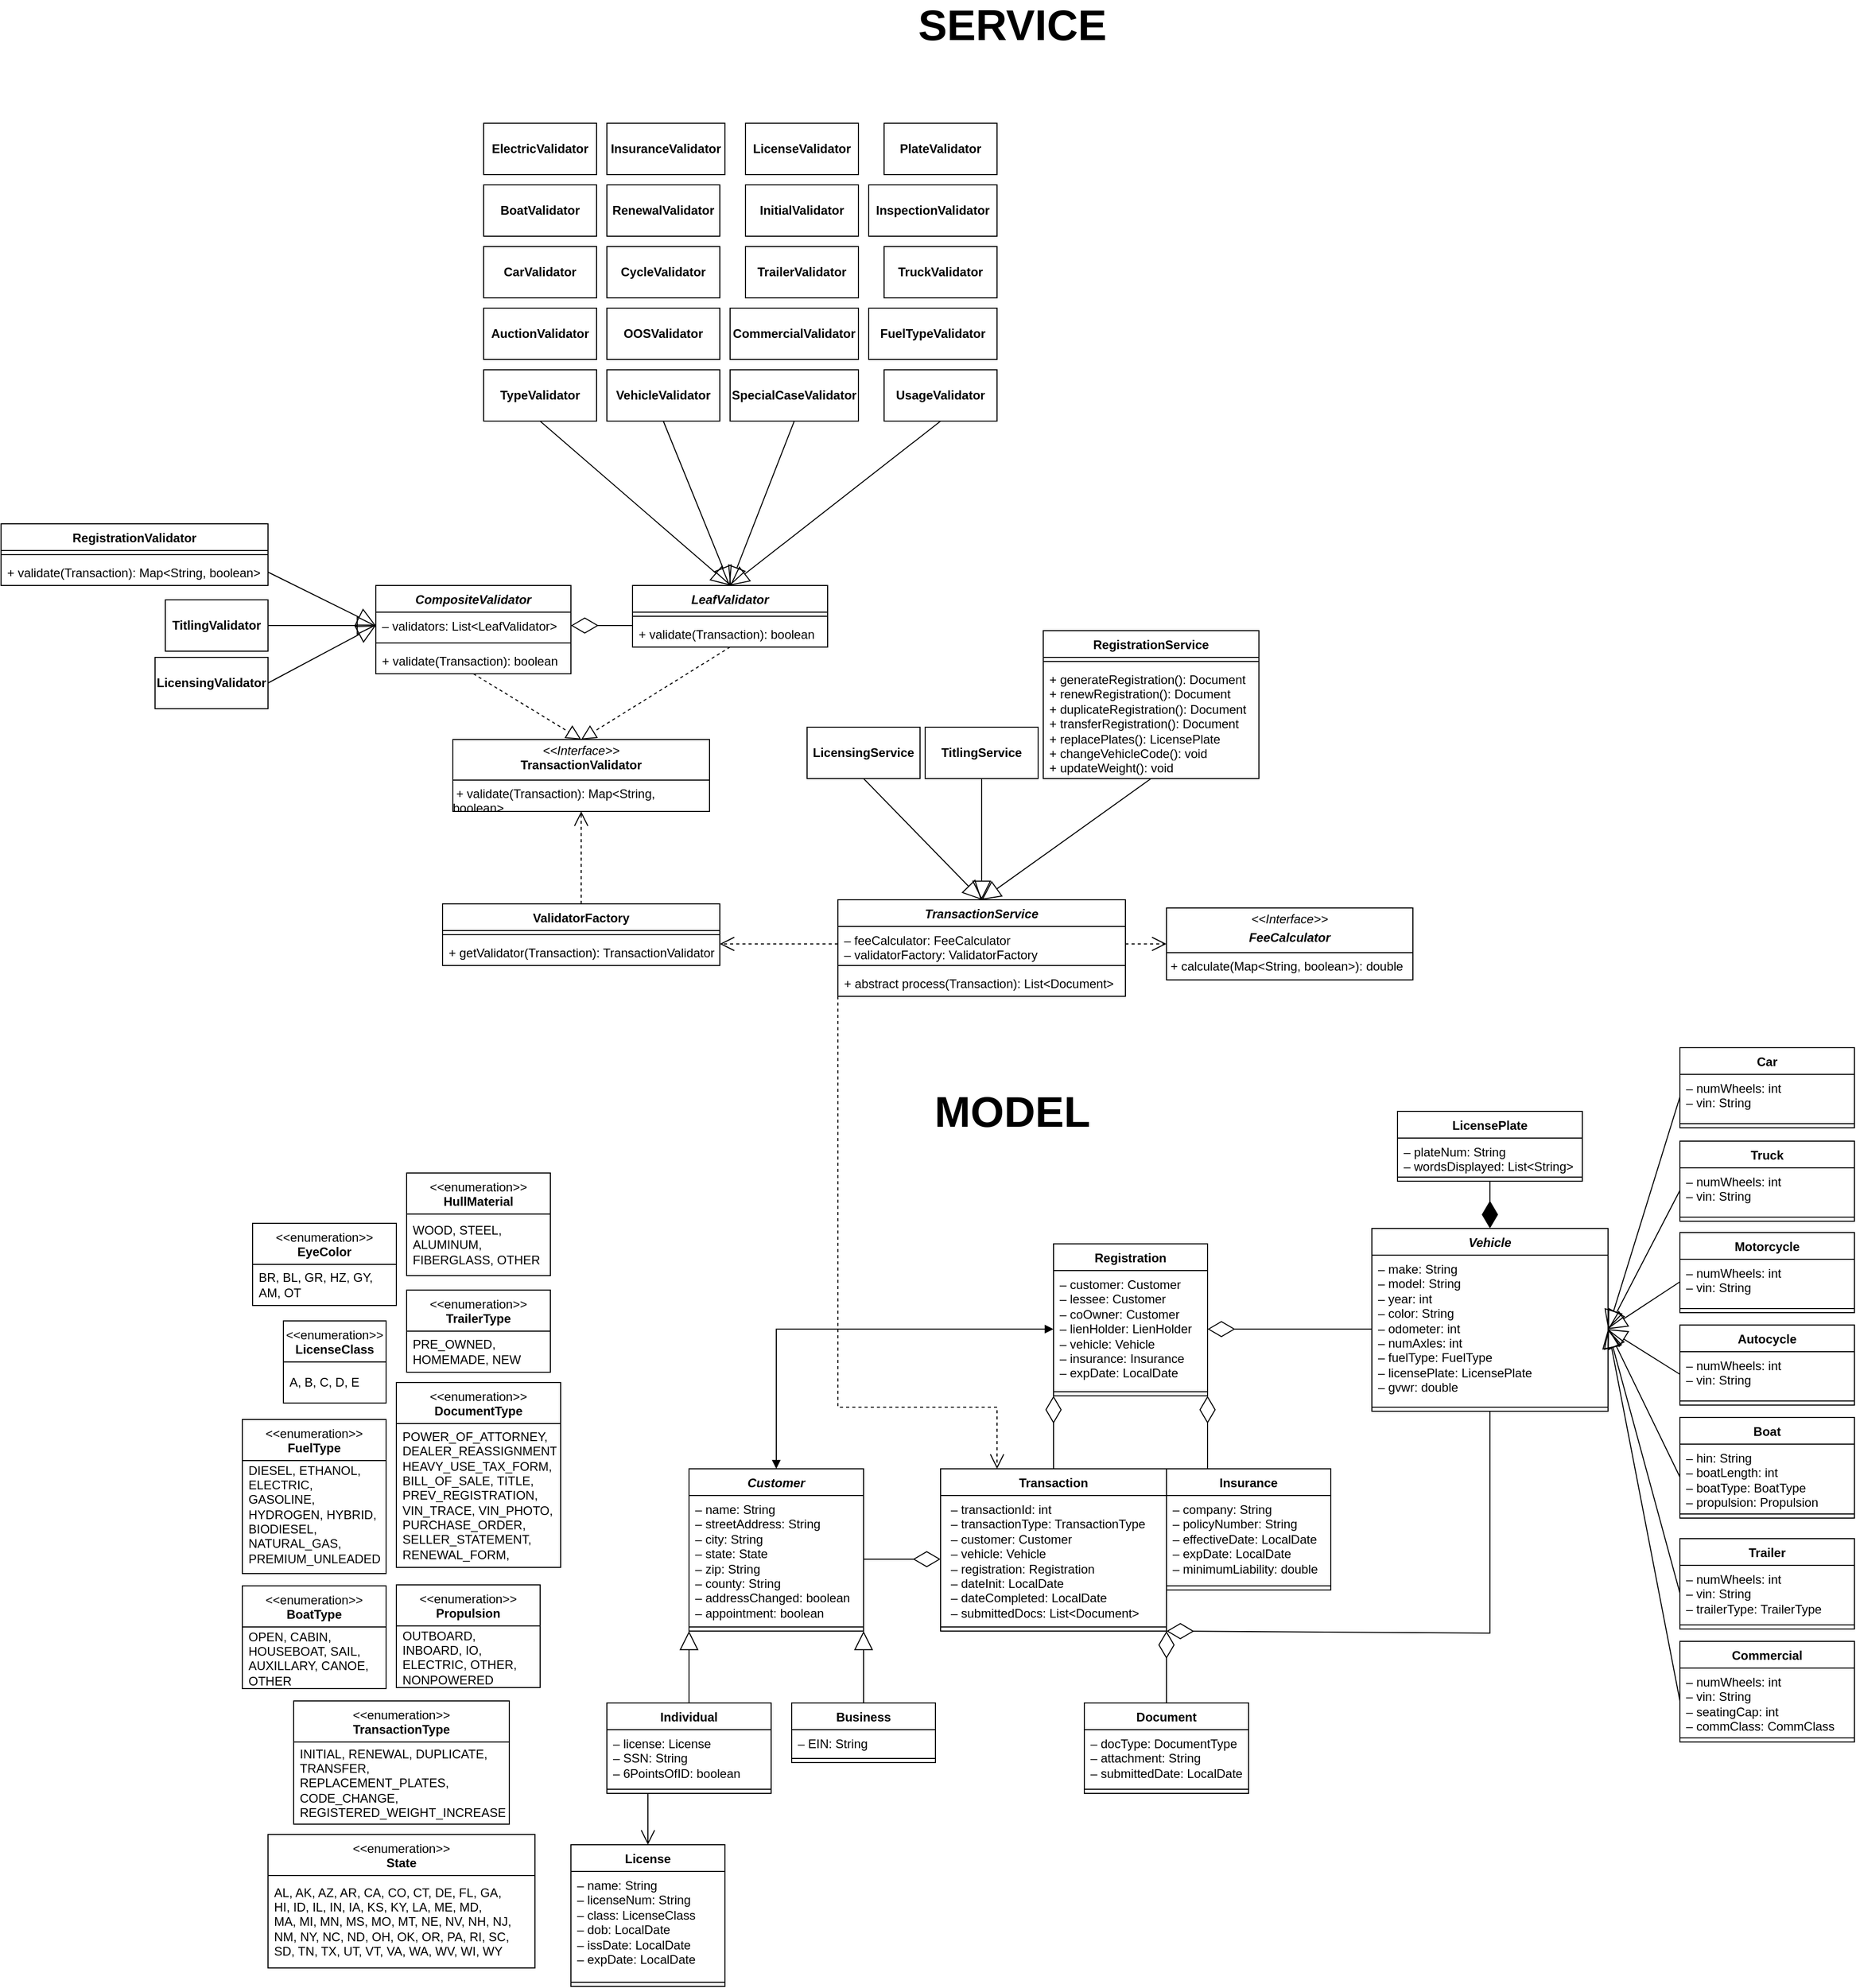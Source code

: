 <mxfile version="28.2.3">
  <diagram name="Page-1" id="v6yzGwxR0s1htIAGaz3y">
    <mxGraphModel dx="3356" dy="4256" grid="1" gridSize="10" guides="1" tooltips="1" connect="1" arrows="1" fold="1" page="1" pageScale="1" pageWidth="1100" pageHeight="1700" math="0" shadow="0">
      <root>
        <mxCell id="0" />
        <mxCell id="1" parent="0" />
        <mxCell id="4XBqGkLxN0eRAkVos1Sk-1" value="&lt;i&gt;Customer&lt;/i&gt;" style="swimlane;fontStyle=1;align=center;verticalAlign=top;childLayout=stackLayout;horizontal=1;startSize=26;horizontalStack=0;resizeParent=1;resizeParentMax=0;resizeLast=0;collapsible=1;marginBottom=0;whiteSpace=wrap;html=1;" vertex="1" parent="1">
          <mxGeometry x="175" y="410" width="170" height="158" as="geometry" />
        </mxCell>
        <mxCell id="4XBqGkLxN0eRAkVos1Sk-2" value="&lt;div&gt;– name: String&lt;/div&gt;&lt;div&gt;– streetAddress: String&lt;/div&gt;&lt;div&gt;– city: String&lt;/div&gt;&lt;div&gt;– state: State&lt;/div&gt;&lt;div&gt;– zip: String&lt;/div&gt;&lt;div&gt;– county: String&lt;/div&gt;&lt;div&gt;– addressChanged: boolean&lt;/div&gt;&lt;div&gt;– appointment: boolean&lt;/div&gt;&lt;div&gt;&lt;br&gt;&lt;/div&gt;&lt;div&gt;&lt;br&gt;&lt;/div&gt;" style="text;strokeColor=none;fillColor=none;align=left;verticalAlign=top;spacingLeft=4;spacingRight=4;overflow=hidden;rotatable=0;points=[[0,0.5],[1,0.5]];portConstraint=eastwest;whiteSpace=wrap;html=1;" vertex="1" parent="4XBqGkLxN0eRAkVos1Sk-1">
          <mxGeometry y="26" width="170" height="124" as="geometry" />
        </mxCell>
        <mxCell id="4XBqGkLxN0eRAkVos1Sk-3" value="" style="line;strokeWidth=1;fillColor=none;align=left;verticalAlign=middle;spacingTop=-1;spacingLeft=3;spacingRight=3;rotatable=0;labelPosition=right;points=[];portConstraint=eastwest;strokeColor=inherit;" vertex="1" parent="4XBqGkLxN0eRAkVos1Sk-1">
          <mxGeometry y="150" width="170" height="8" as="geometry" />
        </mxCell>
        <mxCell id="4XBqGkLxN0eRAkVos1Sk-5" value="&lt;i&gt;Vehicle&lt;/i&gt;" style="swimlane;fontStyle=1;align=center;verticalAlign=top;childLayout=stackLayout;horizontal=1;startSize=26;horizontalStack=0;resizeParent=1;resizeParentMax=0;resizeLast=0;collapsible=1;marginBottom=0;whiteSpace=wrap;html=1;" vertex="1" parent="1">
          <mxGeometry x="840" y="176" width="230" height="178" as="geometry">
            <mxRectangle x="880" y="-10" width="80" height="30" as="alternateBounds" />
          </mxGeometry>
        </mxCell>
        <mxCell id="4XBqGkLxN0eRAkVos1Sk-6" value="&lt;div&gt;– make: String&lt;/div&gt;&lt;div&gt;– model: String&lt;/div&gt;&lt;div&gt;– year: int&lt;/div&gt;&lt;div&gt;– color: String&lt;/div&gt;&lt;div&gt;– odometer: int&lt;/div&gt;&lt;div&gt;&lt;div&gt;– numAxles: int&lt;/div&gt;&lt;/div&gt;&lt;div&gt;– fuelType: FuelType&lt;/div&gt;&lt;div&gt;– licensePlate: LicensePlate&lt;/div&gt;&lt;div&gt;– gvwr: double&lt;/div&gt;" style="text;strokeColor=none;fillColor=none;align=left;verticalAlign=top;spacingLeft=4;spacingRight=4;overflow=hidden;rotatable=0;points=[[0,0.5],[1,0.5]];portConstraint=eastwest;whiteSpace=wrap;html=1;" vertex="1" parent="4XBqGkLxN0eRAkVos1Sk-5">
          <mxGeometry y="26" width="230" height="144" as="geometry" />
        </mxCell>
        <mxCell id="4XBqGkLxN0eRAkVos1Sk-7" value="" style="line;strokeWidth=1;fillColor=none;align=left;verticalAlign=middle;spacingTop=-1;spacingLeft=3;spacingRight=3;rotatable=0;labelPosition=right;points=[];portConstraint=eastwest;strokeColor=inherit;" vertex="1" parent="4XBqGkLxN0eRAkVos1Sk-5">
          <mxGeometry y="170" width="230" height="8" as="geometry" />
        </mxCell>
        <mxCell id="4XBqGkLxN0eRAkVos1Sk-9" value="Insurance" style="swimlane;fontStyle=1;align=center;verticalAlign=top;childLayout=stackLayout;horizontal=1;startSize=26;horizontalStack=0;resizeParent=1;resizeParentMax=0;resizeLast=0;collapsible=1;marginBottom=0;whiteSpace=wrap;html=1;" vertex="1" parent="1">
          <mxGeometry x="640" y="410" width="160" height="118" as="geometry" />
        </mxCell>
        <mxCell id="4XBqGkLxN0eRAkVos1Sk-10" value="&lt;div&gt;– company: String&lt;/div&gt;&lt;div&gt;– policyNumber: String&lt;/div&gt;&lt;div&gt;– effectiveDate: LocalDate&lt;/div&gt;&lt;div&gt;– expDate: LocalDate&lt;/div&gt;&lt;div&gt;– minimumLiability: double&lt;/div&gt;&lt;div&gt;&lt;br&gt;&lt;/div&gt;" style="text;strokeColor=none;fillColor=none;align=left;verticalAlign=top;spacingLeft=4;spacingRight=4;overflow=hidden;rotatable=0;points=[[0,0.5],[1,0.5]];portConstraint=eastwest;whiteSpace=wrap;html=1;" vertex="1" parent="4XBqGkLxN0eRAkVos1Sk-9">
          <mxGeometry y="26" width="160" height="84" as="geometry" />
        </mxCell>
        <mxCell id="4XBqGkLxN0eRAkVos1Sk-11" value="" style="line;strokeWidth=1;fillColor=none;align=left;verticalAlign=middle;spacingTop=-1;spacingLeft=3;spacingRight=3;rotatable=0;labelPosition=right;points=[];portConstraint=eastwest;strokeColor=inherit;" vertex="1" parent="4XBqGkLxN0eRAkVos1Sk-9">
          <mxGeometry y="110" width="160" height="8" as="geometry" />
        </mxCell>
        <mxCell id="4XBqGkLxN0eRAkVos1Sk-13" value="Registration" style="swimlane;fontStyle=1;align=center;verticalAlign=top;childLayout=stackLayout;horizontal=1;startSize=26;horizontalStack=0;resizeParent=1;resizeParentMax=0;resizeLast=0;collapsible=1;marginBottom=0;whiteSpace=wrap;html=1;points=[[0,0,0,0,0],[0,0.25,0,0,0],[0,0.5,0,0,0],[0,0.75,0,0,0],[0,1,0,0,0],[0.25,0,0,0,0],[0.25,1,0,0,0],[0.5,0,0,0,0],[0.5,1,0,0,0],[0.75,0,0,0,0],[0.75,1,0,0,0],[1,0,0,0,0],[1,0.25,0,0,0],[1,0.5,0,0,0],[1,0.75,0,0,0],[1,1,0,0,0]];" vertex="1" parent="1">
          <mxGeometry x="530" y="191" width="150" height="148" as="geometry" />
        </mxCell>
        <mxCell id="4XBqGkLxN0eRAkVos1Sk-14" value="&lt;div&gt;– customer: Customer&lt;/div&gt;&lt;div&gt;– lessee: Customer&lt;/div&gt;&lt;div&gt;– coOwner: Customer&lt;/div&gt;&lt;div&gt;– lienHolder: LienHolder&lt;/div&gt;&lt;div&gt;– vehicle: Vehicle&lt;/div&gt;&lt;div&gt;– insurance: Insurance&lt;/div&gt;&lt;div&gt;– expDate: LocalDate&lt;/div&gt;" style="text;strokeColor=none;fillColor=none;align=left;verticalAlign=top;spacingLeft=4;spacingRight=4;overflow=hidden;rotatable=0;points=[[0,0.5],[1,0.5]];portConstraint=eastwest;whiteSpace=wrap;html=1;" vertex="1" parent="4XBqGkLxN0eRAkVos1Sk-13">
          <mxGeometry y="26" width="150" height="114" as="geometry" />
        </mxCell>
        <mxCell id="4XBqGkLxN0eRAkVos1Sk-15" value="" style="line;strokeWidth=1;fillColor=none;align=left;verticalAlign=middle;spacingTop=-1;spacingLeft=3;spacingRight=3;rotatable=0;labelPosition=right;points=[];portConstraint=eastwest;strokeColor=inherit;" vertex="1" parent="4XBqGkLxN0eRAkVos1Sk-13">
          <mxGeometry y="140" width="150" height="8" as="geometry" />
        </mxCell>
        <mxCell id="4XBqGkLxN0eRAkVos1Sk-17" value="Individual" style="swimlane;fontStyle=1;align=center;verticalAlign=top;childLayout=stackLayout;horizontal=1;startSize=26;horizontalStack=0;resizeParent=1;resizeParentMax=0;resizeLast=0;collapsible=1;marginBottom=0;whiteSpace=wrap;html=1;" vertex="1" parent="1">
          <mxGeometry x="95" y="638" width="160" height="88" as="geometry" />
        </mxCell>
        <mxCell id="4XBqGkLxN0eRAkVos1Sk-18" value="&lt;div&gt;– license: License&lt;/div&gt;&lt;div&gt;&lt;div&gt;– SSN: String&lt;/div&gt;&lt;div&gt;– 6PointsOfID: boolean&lt;/div&gt;&lt;br&gt;&lt;/div&gt;" style="text;strokeColor=none;fillColor=none;align=left;verticalAlign=top;spacingLeft=4;spacingRight=4;overflow=hidden;rotatable=0;points=[[0,0.5],[1,0.5]];portConstraint=eastwest;whiteSpace=wrap;html=1;" vertex="1" parent="4XBqGkLxN0eRAkVos1Sk-17">
          <mxGeometry y="26" width="160" height="54" as="geometry" />
        </mxCell>
        <mxCell id="4XBqGkLxN0eRAkVos1Sk-19" value="" style="line;strokeWidth=1;fillColor=none;align=left;verticalAlign=middle;spacingTop=-1;spacingLeft=3;spacingRight=3;rotatable=0;labelPosition=right;points=[];portConstraint=eastwest;strokeColor=inherit;" vertex="1" parent="4XBqGkLxN0eRAkVos1Sk-17">
          <mxGeometry y="80" width="160" height="8" as="geometry" />
        </mxCell>
        <mxCell id="4XBqGkLxN0eRAkVos1Sk-22" value="Business" style="swimlane;fontStyle=1;align=center;verticalAlign=top;childLayout=stackLayout;horizontal=1;startSize=26;horizontalStack=0;resizeParent=1;resizeParentMax=0;resizeLast=0;collapsible=1;marginBottom=0;whiteSpace=wrap;html=1;" vertex="1" parent="1">
          <mxGeometry x="275" y="638" width="140" height="58" as="geometry" />
        </mxCell>
        <mxCell id="4XBqGkLxN0eRAkVos1Sk-23" value="– EIN: String" style="text;strokeColor=none;fillColor=none;align=left;verticalAlign=top;spacingLeft=4;spacingRight=4;overflow=hidden;rotatable=0;points=[[0,0.5],[1,0.5]];portConstraint=eastwest;whiteSpace=wrap;html=1;" vertex="1" parent="4XBqGkLxN0eRAkVos1Sk-22">
          <mxGeometry y="26" width="140" height="24" as="geometry" />
        </mxCell>
        <mxCell id="4XBqGkLxN0eRAkVos1Sk-24" value="" style="line;strokeWidth=1;fillColor=none;align=left;verticalAlign=middle;spacingTop=-1;spacingLeft=3;spacingRight=3;rotatable=0;labelPosition=right;points=[];portConstraint=eastwest;strokeColor=inherit;" vertex="1" parent="4XBqGkLxN0eRAkVos1Sk-22">
          <mxGeometry y="50" width="140" height="8" as="geometry" />
        </mxCell>
        <mxCell id="4XBqGkLxN0eRAkVos1Sk-38" value="" style="endArrow=block;endSize=16;endFill=0;html=1;rounded=0;exitX=0.5;exitY=0;exitDx=0;exitDy=0;entryX=0;entryY=1;entryDx=0;entryDy=0;" edge="1" parent="1" source="4XBqGkLxN0eRAkVos1Sk-17" target="4XBqGkLxN0eRAkVos1Sk-1">
          <mxGeometry width="160" relative="1" as="geometry">
            <mxPoint x="295" y="998" as="sourcePoint" />
            <mxPoint x="455" y="998" as="targetPoint" />
          </mxGeometry>
        </mxCell>
        <mxCell id="4XBqGkLxN0eRAkVos1Sk-39" value="" style="endArrow=block;endSize=16;endFill=0;html=1;rounded=0;entryX=1;entryY=1;entryDx=0;entryDy=0;exitX=0.5;exitY=0;exitDx=0;exitDy=0;" edge="1" parent="1" source="4XBqGkLxN0eRAkVos1Sk-22" target="4XBqGkLxN0eRAkVos1Sk-1">
          <mxGeometry width="160" relative="1" as="geometry">
            <mxPoint x="295" y="998" as="sourcePoint" />
            <mxPoint x="455" y="998" as="targetPoint" />
            <mxPoint as="offset" />
          </mxGeometry>
        </mxCell>
        <mxCell id="4XBqGkLxN0eRAkVos1Sk-41" value="" style="endArrow=diamondThin;endFill=0;endSize=24;html=1;rounded=0;exitX=0.25;exitY=0;exitDx=0;exitDy=0;entryX=1;entryY=1;entryDx=0;entryDy=0;entryPerimeter=0;" edge="1" parent="1" source="4XBqGkLxN0eRAkVos1Sk-9" target="4XBqGkLxN0eRAkVos1Sk-13">
          <mxGeometry width="160" relative="1" as="geometry">
            <mxPoint x="320" y="582.5" as="sourcePoint" />
            <mxPoint x="820" y="190" as="targetPoint" />
          </mxGeometry>
        </mxCell>
        <mxCell id="4XBqGkLxN0eRAkVos1Sk-43" value="" style="endArrow=diamondThin;endFill=0;endSize=24;html=1;rounded=0;entryX=1;entryY=0.5;entryDx=0;entryDy=0;exitX=0;exitY=0.5;exitDx=0;exitDy=0;" edge="1" parent="1" source="4XBqGkLxN0eRAkVos1Sk-6" target="4XBqGkLxN0eRAkVos1Sk-14">
          <mxGeometry width="160" relative="1" as="geometry">
            <mxPoint x="630" y="290" as="sourcePoint" />
            <mxPoint x="630" y="410" as="targetPoint" />
            <Array as="points" />
          </mxGeometry>
        </mxCell>
        <mxCell id="4XBqGkLxN0eRAkVos1Sk-57" value="" style="endArrow=diamondThin;endFill=0;endSize=24;html=1;rounded=0;exitX=0.5;exitY=0;exitDx=0;exitDy=0;entryX=0;entryY=1;entryDx=0;entryDy=0;entryPerimeter=0;" edge="1" parent="1" source="4XBqGkLxN0eRAkVos1Sk-262" target="4XBqGkLxN0eRAkVos1Sk-13">
          <mxGeometry width="160" relative="1" as="geometry">
            <mxPoint x="530" y="452" as="sourcePoint" />
            <mxPoint x="531" y="360" as="targetPoint" />
          </mxGeometry>
        </mxCell>
        <mxCell id="4XBqGkLxN0eRAkVos1Sk-77" value="&amp;lt;&amp;lt;enumeration&amp;gt;&amp;gt;&lt;br&gt;&lt;b&gt;State&lt;/b&gt;" style="swimlane;fontStyle=0;align=center;verticalAlign=top;childLayout=stackLayout;horizontal=1;startSize=40;horizontalStack=0;resizeParent=1;resizeParentMax=0;resizeLast=0;collapsible=0;marginBottom=0;html=1;whiteSpace=wrap;" vertex="1" parent="1">
          <mxGeometry x="-235" y="766" width="260" height="130" as="geometry" />
        </mxCell>
        <mxCell id="4XBqGkLxN0eRAkVos1Sk-78" value="AL, AK, AZ, AR, CA, CO, CT, DE, FL, GA,&lt;br&gt;HI, ID, IL, IN, IA, KS, KY, LA, ME, MD,&lt;br&gt;MA, MI, MN, MS, MO, MT, NE, NV, NH, NJ,&lt;br&gt;NM, NY, NC, ND, OH, OK, OR, PA, RI, SC,&lt;br&gt;SD, TN, TX, UT, VT, VA, WA, WV, WI, WY" style="text;html=1;strokeColor=none;fillColor=none;align=left;verticalAlign=middle;spacingLeft=4;spacingRight=4;overflow=hidden;rotatable=0;points=[[0,0.5],[1,0.5]];portConstraint=eastwest;whiteSpace=wrap;" vertex="1" parent="4XBqGkLxN0eRAkVos1Sk-77">
          <mxGeometry y="40" width="260" height="90" as="geometry" />
        </mxCell>
        <mxCell id="4XBqGkLxN0eRAkVos1Sk-79" value="&amp;lt;&amp;lt;enumeration&amp;gt;&amp;gt;&lt;br&gt;&lt;b&gt;DocumentType&lt;/b&gt;" style="swimlane;fontStyle=0;align=center;verticalAlign=top;childLayout=stackLayout;horizontal=1;startSize=40;horizontalStack=0;resizeParent=1;resizeParentMax=0;resizeLast=0;collapsible=0;marginBottom=0;html=1;whiteSpace=wrap;" vertex="1" parent="1">
          <mxGeometry x="-110" y="326" width="160" height="180" as="geometry" />
        </mxCell>
        <mxCell id="4XBqGkLxN0eRAkVos1Sk-80" value="&lt;div&gt;POWER_OF_ATTORNEY, DEALER_REASSIGNMENT, HEAVY_USE_TAX_FORM,&lt;/div&gt;&lt;div&gt;BILL_OF_SALE, TITLE, PREV_REGISTRATION, VIN_TRACE, VIN_PHOTO, PURCHASE_ORDER, SELLER_STATEMENT, RENEWAL_FORM,&amp;nbsp;&amp;nbsp;&lt;/div&gt;" style="text;html=1;strokeColor=none;fillColor=none;align=left;verticalAlign=middle;spacingLeft=4;spacingRight=4;overflow=hidden;rotatable=0;points=[[0,0.5],[1,0.5]];portConstraint=eastwest;whiteSpace=wrap;" vertex="1" parent="4XBqGkLxN0eRAkVos1Sk-79">
          <mxGeometry y="40" width="160" height="140" as="geometry" />
        </mxCell>
        <mxCell id="4XBqGkLxN0eRAkVos1Sk-83" value="Car" style="swimlane;fontStyle=1;align=center;verticalAlign=top;childLayout=stackLayout;horizontal=1;startSize=26;horizontalStack=0;resizeParent=1;resizeParentMax=0;resizeLast=0;collapsible=1;marginBottom=0;whiteSpace=wrap;html=1;" vertex="1" parent="1">
          <mxGeometry x="1140" width="170" height="78" as="geometry" />
        </mxCell>
        <mxCell id="4XBqGkLxN0eRAkVos1Sk-84" value="&lt;div&gt;– numWheels: int&lt;/div&gt;– vin: String" style="text;strokeColor=none;fillColor=none;align=left;verticalAlign=top;spacingLeft=4;spacingRight=4;overflow=hidden;rotatable=0;points=[[0,0.5],[1,0.5]];portConstraint=eastwest;whiteSpace=wrap;html=1;" vertex="1" parent="4XBqGkLxN0eRAkVos1Sk-83">
          <mxGeometry y="26" width="170" height="44" as="geometry" />
        </mxCell>
        <mxCell id="4XBqGkLxN0eRAkVos1Sk-85" value="" style="line;strokeWidth=1;fillColor=none;align=left;verticalAlign=middle;spacingTop=-1;spacingLeft=3;spacingRight=3;rotatable=0;labelPosition=right;points=[];portConstraint=eastwest;strokeColor=inherit;" vertex="1" parent="4XBqGkLxN0eRAkVos1Sk-83">
          <mxGeometry y="70" width="170" height="8" as="geometry" />
        </mxCell>
        <mxCell id="4XBqGkLxN0eRAkVos1Sk-86" value="Truck" style="swimlane;fontStyle=1;align=center;verticalAlign=top;childLayout=stackLayout;horizontal=1;startSize=26;horizontalStack=0;resizeParent=1;resizeParentMax=0;resizeLast=0;collapsible=1;marginBottom=0;whiteSpace=wrap;html=1;" vertex="1" parent="1">
          <mxGeometry x="1140" y="91" width="170" height="78" as="geometry" />
        </mxCell>
        <mxCell id="4XBqGkLxN0eRAkVos1Sk-87" value="&lt;div&gt;– numWheels: int&lt;/div&gt;– vin: String" style="text;strokeColor=none;fillColor=none;align=left;verticalAlign=top;spacingLeft=4;spacingRight=4;overflow=hidden;rotatable=0;points=[[0,0.5],[1,0.5]];portConstraint=eastwest;whiteSpace=wrap;html=1;" vertex="1" parent="4XBqGkLxN0eRAkVos1Sk-86">
          <mxGeometry y="26" width="170" height="44" as="geometry" />
        </mxCell>
        <mxCell id="4XBqGkLxN0eRAkVos1Sk-88" value="" style="line;strokeWidth=1;fillColor=none;align=left;verticalAlign=middle;spacingTop=-1;spacingLeft=3;spacingRight=3;rotatable=0;labelPosition=right;points=[];portConstraint=eastwest;strokeColor=inherit;" vertex="1" parent="4XBqGkLxN0eRAkVos1Sk-86">
          <mxGeometry y="70" width="170" height="8" as="geometry" />
        </mxCell>
        <mxCell id="4XBqGkLxN0eRAkVos1Sk-89" value="Motorcycle" style="swimlane;fontStyle=1;align=center;verticalAlign=top;childLayout=stackLayout;horizontal=1;startSize=26;horizontalStack=0;resizeParent=1;resizeParentMax=0;resizeLast=0;collapsible=1;marginBottom=0;whiteSpace=wrap;html=1;" vertex="1" parent="1">
          <mxGeometry x="1140" y="180" width="170" height="78" as="geometry" />
        </mxCell>
        <mxCell id="4XBqGkLxN0eRAkVos1Sk-90" value="&lt;div&gt;– numWheels: int&lt;/div&gt;– vin: String" style="text;strokeColor=none;fillColor=none;align=left;verticalAlign=top;spacingLeft=4;spacingRight=4;overflow=hidden;rotatable=0;points=[[0,0.5],[1,0.5]];portConstraint=eastwest;whiteSpace=wrap;html=1;" vertex="1" parent="4XBqGkLxN0eRAkVos1Sk-89">
          <mxGeometry y="26" width="170" height="44" as="geometry" />
        </mxCell>
        <mxCell id="4XBqGkLxN0eRAkVos1Sk-91" value="" style="line;strokeWidth=1;fillColor=none;align=left;verticalAlign=middle;spacingTop=-1;spacingLeft=3;spacingRight=3;rotatable=0;labelPosition=right;points=[];portConstraint=eastwest;strokeColor=inherit;" vertex="1" parent="4XBqGkLxN0eRAkVos1Sk-89">
          <mxGeometry y="70" width="170" height="8" as="geometry" />
        </mxCell>
        <mxCell id="4XBqGkLxN0eRAkVos1Sk-94" value="Autocycle" style="swimlane;fontStyle=1;align=center;verticalAlign=top;childLayout=stackLayout;horizontal=1;startSize=26;horizontalStack=0;resizeParent=1;resizeParentMax=0;resizeLast=0;collapsible=1;marginBottom=0;whiteSpace=wrap;html=1;" vertex="1" parent="1">
          <mxGeometry x="1140" y="270" width="170" height="78" as="geometry" />
        </mxCell>
        <mxCell id="4XBqGkLxN0eRAkVos1Sk-95" value="&lt;div&gt;– numWheels: int&lt;/div&gt;– vin: String" style="text;strokeColor=none;fillColor=none;align=left;verticalAlign=top;spacingLeft=4;spacingRight=4;overflow=hidden;rotatable=0;points=[[0,0.5],[1,0.5]];portConstraint=eastwest;whiteSpace=wrap;html=1;" vertex="1" parent="4XBqGkLxN0eRAkVos1Sk-94">
          <mxGeometry y="26" width="170" height="44" as="geometry" />
        </mxCell>
        <mxCell id="4XBqGkLxN0eRAkVos1Sk-96" value="" style="line;strokeWidth=1;fillColor=none;align=left;verticalAlign=middle;spacingTop=-1;spacingLeft=3;spacingRight=3;rotatable=0;labelPosition=right;points=[];portConstraint=eastwest;strokeColor=inherit;" vertex="1" parent="4XBqGkLxN0eRAkVos1Sk-94">
          <mxGeometry y="70" width="170" height="8" as="geometry" />
        </mxCell>
        <mxCell id="4XBqGkLxN0eRAkVos1Sk-98" value="License" style="swimlane;fontStyle=1;align=center;verticalAlign=top;childLayout=stackLayout;horizontal=1;startSize=26;horizontalStack=0;resizeParent=1;resizeParentMax=0;resizeLast=0;collapsible=1;marginBottom=0;whiteSpace=wrap;html=1;" vertex="1" parent="1">
          <mxGeometry x="60" y="776" width="150" height="138" as="geometry" />
        </mxCell>
        <mxCell id="4XBqGkLxN0eRAkVos1Sk-99" value="&lt;div&gt;– name: String&lt;/div&gt;&lt;div&gt;– licenseNum: String&lt;/div&gt;&lt;div&gt;– class: LicenseClass&lt;/div&gt;&lt;div&gt;– dob: LocalDate&lt;/div&gt;&lt;div&gt;– issDate: LocalDate&lt;/div&gt;&lt;div&gt;– expDate: LocalDate&lt;/div&gt;" style="text;strokeColor=none;fillColor=none;align=left;verticalAlign=top;spacingLeft=4;spacingRight=4;overflow=hidden;rotatable=0;points=[[0,0.5],[1,0.5]];portConstraint=eastwest;whiteSpace=wrap;html=1;" vertex="1" parent="4XBqGkLxN0eRAkVos1Sk-98">
          <mxGeometry y="26" width="150" height="104" as="geometry" />
        </mxCell>
        <mxCell id="4XBqGkLxN0eRAkVos1Sk-100" value="" style="line;strokeWidth=1;fillColor=none;align=left;verticalAlign=middle;spacingTop=-1;spacingLeft=3;spacingRight=3;rotatable=0;labelPosition=right;points=[];portConstraint=eastwest;strokeColor=inherit;" vertex="1" parent="4XBqGkLxN0eRAkVos1Sk-98">
          <mxGeometry y="130" width="150" height="8" as="geometry" />
        </mxCell>
        <mxCell id="4XBqGkLxN0eRAkVos1Sk-101" value="Boat" style="swimlane;fontStyle=1;align=center;verticalAlign=top;childLayout=stackLayout;horizontal=1;startSize=26;horizontalStack=0;resizeParent=1;resizeParentMax=0;resizeLast=0;collapsible=1;marginBottom=0;whiteSpace=wrap;html=1;" vertex="1" parent="1">
          <mxGeometry x="1140" y="360" width="170" height="98" as="geometry" />
        </mxCell>
        <mxCell id="4XBqGkLxN0eRAkVos1Sk-102" value="&lt;div&gt;– hin: String&lt;/div&gt;&lt;div&gt;– boatLength: int&lt;/div&gt;&lt;div&gt;– boatType: BoatType&lt;/div&gt;&lt;div&gt;– propulsion: Propulsion&amp;nbsp;&lt;/div&gt;" style="text;strokeColor=none;fillColor=none;align=left;verticalAlign=top;spacingLeft=4;spacingRight=4;overflow=hidden;rotatable=0;points=[[0,0.5],[1,0.5]];portConstraint=eastwest;whiteSpace=wrap;html=1;" vertex="1" parent="4XBqGkLxN0eRAkVos1Sk-101">
          <mxGeometry y="26" width="170" height="64" as="geometry" />
        </mxCell>
        <mxCell id="4XBqGkLxN0eRAkVos1Sk-103" value="" style="line;strokeWidth=1;fillColor=none;align=left;verticalAlign=middle;spacingTop=-1;spacingLeft=3;spacingRight=3;rotatable=0;labelPosition=right;points=[];portConstraint=eastwest;strokeColor=inherit;" vertex="1" parent="4XBqGkLxN0eRAkVos1Sk-101">
          <mxGeometry y="90" width="170" height="8" as="geometry" />
        </mxCell>
        <mxCell id="4XBqGkLxN0eRAkVos1Sk-104" value="Trailer" style="swimlane;fontStyle=1;align=center;verticalAlign=top;childLayout=stackLayout;horizontal=1;startSize=26;horizontalStack=0;resizeParent=1;resizeParentMax=0;resizeLast=0;collapsible=1;marginBottom=0;whiteSpace=wrap;html=1;" vertex="1" parent="1">
          <mxGeometry x="1140" y="478" width="170" height="88" as="geometry" />
        </mxCell>
        <mxCell id="4XBqGkLxN0eRAkVos1Sk-105" value="&lt;div&gt;– numWheels: int&lt;/div&gt;&lt;div&gt;– vin: String&lt;/div&gt;&lt;div&gt;– trailerType: TrailerType&lt;/div&gt;" style="text;strokeColor=none;fillColor=none;align=left;verticalAlign=top;spacingLeft=4;spacingRight=4;overflow=hidden;rotatable=0;points=[[0,0.5],[1,0.5]];portConstraint=eastwest;whiteSpace=wrap;html=1;" vertex="1" parent="4XBqGkLxN0eRAkVos1Sk-104">
          <mxGeometry y="26" width="170" height="54" as="geometry" />
        </mxCell>
        <mxCell id="4XBqGkLxN0eRAkVos1Sk-106" value="" style="line;strokeWidth=1;fillColor=none;align=left;verticalAlign=middle;spacingTop=-1;spacingLeft=3;spacingRight=3;rotatable=0;labelPosition=right;points=[];portConstraint=eastwest;strokeColor=inherit;" vertex="1" parent="4XBqGkLxN0eRAkVos1Sk-104">
          <mxGeometry y="80" width="170" height="8" as="geometry" />
        </mxCell>
        <mxCell id="4XBqGkLxN0eRAkVos1Sk-107" value="" style="endArrow=open;endFill=1;endSize=12;html=1;rounded=0;exitX=0.25;exitY=1;exitDx=0;exitDy=0;entryX=0.5;entryY=0;entryDx=0;entryDy=0;" edge="1" parent="1" source="4XBqGkLxN0eRAkVos1Sk-17" target="4XBqGkLxN0eRAkVos1Sk-98">
          <mxGeometry width="160" relative="1" as="geometry">
            <mxPoint x="605" y="728" as="sourcePoint" />
            <mxPoint x="765" y="728" as="targetPoint" />
          </mxGeometry>
        </mxCell>
        <mxCell id="4XBqGkLxN0eRAkVos1Sk-115" value="&lt;div&gt;&amp;lt;&amp;lt;enumeration&amp;gt;&amp;gt;&lt;/div&gt;&lt;div&gt;&lt;b&gt;EyeColor&lt;/b&gt;&lt;/div&gt;" style="swimlane;fontStyle=0;align=center;verticalAlign=top;childLayout=stackLayout;horizontal=1;startSize=40;horizontalStack=0;resizeParent=1;resizeParentMax=0;resizeLast=0;collapsible=0;marginBottom=0;html=1;whiteSpace=wrap;" vertex="1" parent="1">
          <mxGeometry x="-250" y="171" width="140" height="80" as="geometry" />
        </mxCell>
        <mxCell id="4XBqGkLxN0eRAkVos1Sk-116" value="BR, BL, GR, HZ, GY, AM, OT" style="text;html=1;strokeColor=none;fillColor=none;align=left;verticalAlign=middle;spacingLeft=4;spacingRight=4;overflow=hidden;rotatable=0;points=[[0,0.5],[1,0.5]];portConstraint=eastwest;whiteSpace=wrap;" vertex="1" parent="4XBqGkLxN0eRAkVos1Sk-115">
          <mxGeometry y="40" width="140" height="40" as="geometry" />
        </mxCell>
        <mxCell id="4XBqGkLxN0eRAkVos1Sk-117" value="&lt;div&gt;&amp;lt;&amp;lt;enumeration&amp;gt;&amp;gt;&lt;/div&gt;&lt;div&gt;&lt;b&gt;LicenseClass&lt;/b&gt;&lt;/div&gt;" style="swimlane;fontStyle=0;align=center;verticalAlign=top;childLayout=stackLayout;horizontal=1;startSize=40;horizontalStack=0;resizeParent=1;resizeParentMax=0;resizeLast=0;collapsible=0;marginBottom=0;html=1;whiteSpace=wrap;" vertex="1" parent="1">
          <mxGeometry x="-220" y="266" width="100" height="80" as="geometry" />
        </mxCell>
        <mxCell id="4XBqGkLxN0eRAkVos1Sk-118" value="A, B, C, D, E" style="text;html=1;strokeColor=none;fillColor=none;align=left;verticalAlign=middle;spacingLeft=4;spacingRight=4;overflow=hidden;rotatable=0;points=[[0,0.5],[1,0.5]];portConstraint=eastwest;whiteSpace=wrap;" vertex="1" parent="4XBqGkLxN0eRAkVos1Sk-117">
          <mxGeometry y="40" width="100" height="40" as="geometry" />
        </mxCell>
        <mxCell id="4XBqGkLxN0eRAkVos1Sk-149" value="Commercial" style="swimlane;fontStyle=1;align=center;verticalAlign=top;childLayout=stackLayout;horizontal=1;startSize=26;horizontalStack=0;resizeParent=1;resizeParentMax=0;resizeLast=0;collapsible=1;marginBottom=0;whiteSpace=wrap;html=1;" vertex="1" parent="1">
          <mxGeometry x="1140" y="578" width="170" height="98" as="geometry" />
        </mxCell>
        <mxCell id="4XBqGkLxN0eRAkVos1Sk-150" value="&lt;div&gt;– numWheels: int&lt;/div&gt;&lt;div&gt;– vin: String&lt;/div&gt;&lt;div&gt;– seatingCap: int&lt;/div&gt;&lt;div&gt;– commClass: CommClass&lt;/div&gt;" style="text;strokeColor=none;fillColor=none;align=left;verticalAlign=top;spacingLeft=4;spacingRight=4;overflow=hidden;rotatable=0;points=[[0,0.5],[1,0.5]];portConstraint=eastwest;whiteSpace=wrap;html=1;" vertex="1" parent="4XBqGkLxN0eRAkVos1Sk-149">
          <mxGeometry y="26" width="170" height="64" as="geometry" />
        </mxCell>
        <mxCell id="4XBqGkLxN0eRAkVos1Sk-151" value="" style="line;strokeWidth=1;fillColor=none;align=left;verticalAlign=middle;spacingTop=-1;spacingLeft=3;spacingRight=3;rotatable=0;labelPosition=right;points=[];portConstraint=eastwest;strokeColor=inherit;" vertex="1" parent="4XBqGkLxN0eRAkVos1Sk-149">
          <mxGeometry y="90" width="170" height="8" as="geometry" />
        </mxCell>
        <mxCell id="4XBqGkLxN0eRAkVos1Sk-155" value="" style="endArrow=diamondThin;endFill=1;endSize=24;html=1;rounded=0;entryX=0.5;entryY=0;entryDx=0;entryDy=0;exitX=0.5;exitY=1;exitDx=0;exitDy=0;" edge="1" parent="1" source="4XBqGkLxN0eRAkVos1Sk-203" target="4XBqGkLxN0eRAkVos1Sk-5">
          <mxGeometry width="160" relative="1" as="geometry">
            <mxPoint x="925" y="90" as="sourcePoint" />
            <mxPoint x="660" y="456" as="targetPoint" />
          </mxGeometry>
        </mxCell>
        <mxCell id="4XBqGkLxN0eRAkVos1Sk-156" value="" style="endArrow=block;endSize=16;endFill=0;html=1;rounded=0;exitX=0;exitY=0.5;exitDx=0;exitDy=0;entryX=1;entryY=0.5;entryDx=0;entryDy=0;" edge="1" parent="1" source="4XBqGkLxN0eRAkVos1Sk-84" target="4XBqGkLxN0eRAkVos1Sk-6">
          <mxGeometry width="160" relative="1" as="geometry">
            <mxPoint x="500" y="456" as="sourcePoint" />
            <mxPoint x="660" y="456" as="targetPoint" />
          </mxGeometry>
        </mxCell>
        <mxCell id="4XBqGkLxN0eRAkVos1Sk-158" value="" style="endArrow=block;endSize=16;endFill=0;html=1;rounded=0;exitX=0;exitY=0.5;exitDx=0;exitDy=0;entryX=1;entryY=0.5;entryDx=0;entryDy=0;" edge="1" parent="1" source="4XBqGkLxN0eRAkVos1Sk-87" target="4XBqGkLxN0eRAkVos1Sk-6">
          <mxGeometry width="160" relative="1" as="geometry">
            <mxPoint x="1130" y="296" as="sourcePoint" />
            <mxPoint x="1050" y="434" as="targetPoint" />
          </mxGeometry>
        </mxCell>
        <mxCell id="4XBqGkLxN0eRAkVos1Sk-159" value="" style="endArrow=block;endSize=16;endFill=0;html=1;rounded=0;exitX=0;exitY=0.5;exitDx=0;exitDy=0;entryX=1;entryY=0.5;entryDx=0;entryDy=0;" edge="1" parent="1" source="4XBqGkLxN0eRAkVos1Sk-90" target="4XBqGkLxN0eRAkVos1Sk-6">
          <mxGeometry width="160" relative="1" as="geometry">
            <mxPoint x="1140" y="236" as="sourcePoint" />
            <mxPoint x="1060" y="374" as="targetPoint" />
          </mxGeometry>
        </mxCell>
        <mxCell id="4XBqGkLxN0eRAkVos1Sk-160" value="" style="endArrow=block;endSize=16;endFill=0;html=1;rounded=0;exitX=0;exitY=0.5;exitDx=0;exitDy=0;entryX=1;entryY=0.5;entryDx=0;entryDy=0;" edge="1" parent="1" source="4XBqGkLxN0eRAkVos1Sk-95" target="4XBqGkLxN0eRAkVos1Sk-6">
          <mxGeometry width="160" relative="1" as="geometry">
            <mxPoint x="1150" y="356" as="sourcePoint" />
            <mxPoint x="1070" y="494" as="targetPoint" />
          </mxGeometry>
        </mxCell>
        <mxCell id="4XBqGkLxN0eRAkVos1Sk-161" value="" style="endArrow=block;endSize=16;endFill=0;html=1;rounded=0;exitX=0;exitY=0.5;exitDx=0;exitDy=0;entryX=1;entryY=0.5;entryDx=0;entryDy=0;" edge="1" parent="1" source="4XBqGkLxN0eRAkVos1Sk-102" target="4XBqGkLxN0eRAkVos1Sk-6">
          <mxGeometry width="160" relative="1" as="geometry">
            <mxPoint x="1120" y="526" as="sourcePoint" />
            <mxPoint x="1040" y="664" as="targetPoint" />
          </mxGeometry>
        </mxCell>
        <mxCell id="4XBqGkLxN0eRAkVos1Sk-162" value="" style="endArrow=block;endSize=16;endFill=0;html=1;rounded=0;exitX=0;exitY=0.5;exitDx=0;exitDy=0;entryX=1;entryY=0.5;entryDx=0;entryDy=0;" edge="1" parent="1" source="4XBqGkLxN0eRAkVos1Sk-105" target="4XBqGkLxN0eRAkVos1Sk-6">
          <mxGeometry width="160" relative="1" as="geometry">
            <mxPoint x="1130" y="366" as="sourcePoint" />
            <mxPoint x="1030" y="276" as="targetPoint" />
          </mxGeometry>
        </mxCell>
        <mxCell id="4XBqGkLxN0eRAkVos1Sk-163" value="" style="endArrow=block;endSize=16;endFill=0;html=1;rounded=0;exitX=0;exitY=0.5;exitDx=0;exitDy=0;entryX=1;entryY=0.5;entryDx=0;entryDy=0;" edge="1" parent="1" source="4XBqGkLxN0eRAkVos1Sk-150" target="4XBqGkLxN0eRAkVos1Sk-6">
          <mxGeometry width="160" relative="1" as="geometry">
            <mxPoint x="1160" y="576" as="sourcePoint" />
            <mxPoint x="1010" y="330" as="targetPoint" />
          </mxGeometry>
        </mxCell>
        <mxCell id="4XBqGkLxN0eRAkVos1Sk-199" value="&lt;div&gt;&amp;lt;&amp;lt;enumeration&amp;gt;&amp;gt;&lt;b&gt;&lt;br&gt;&lt;/b&gt;&lt;/div&gt;&lt;div&gt;&lt;b&gt;FuelType&lt;/b&gt;&lt;/div&gt;" style="swimlane;fontStyle=0;align=center;verticalAlign=top;childLayout=stackLayout;horizontal=1;startSize=40;horizontalStack=0;resizeParent=1;resizeParentMax=0;resizeLast=0;collapsible=0;marginBottom=0;html=1;whiteSpace=wrap;" vertex="1" parent="1">
          <mxGeometry x="-260" y="362" width="140" height="150" as="geometry" />
        </mxCell>
        <mxCell id="4XBqGkLxN0eRAkVos1Sk-200" value="DIESEL, ETHANOL, ELECTRIC, GASOLINE, HYDROGEN, HYBRID, BIODIESEL, NATURAL_GAS, PREMIUM_UNLEADED&lt;div&gt;&lt;br/&gt;&lt;/div&gt;" style="text;html=1;strokeColor=none;fillColor=none;align=left;verticalAlign=middle;spacingLeft=4;spacingRight=4;overflow=hidden;rotatable=0;points=[[0,0.5],[1,0.5]];portConstraint=eastwest;whiteSpace=wrap;" vertex="1" parent="4XBqGkLxN0eRAkVos1Sk-199">
          <mxGeometry y="40" width="140" height="110" as="geometry" />
        </mxCell>
        <mxCell id="4XBqGkLxN0eRAkVos1Sk-203" value="LicensePlate" style="swimlane;fontStyle=1;align=center;verticalAlign=top;childLayout=stackLayout;horizontal=1;startSize=26;horizontalStack=0;resizeParent=1;resizeParentMax=0;resizeLast=0;collapsible=1;marginBottom=0;whiteSpace=wrap;html=1;" vertex="1" parent="1">
          <mxGeometry x="865" y="62" width="180" height="68" as="geometry" />
        </mxCell>
        <mxCell id="4XBqGkLxN0eRAkVos1Sk-204" value="&lt;div&gt;– plateNum: String&lt;/div&gt;– wordsDisplayed: List&amp;lt;String&amp;gt;" style="text;strokeColor=none;fillColor=none;align=left;verticalAlign=top;spacingLeft=4;spacingRight=4;overflow=hidden;rotatable=0;points=[[0,0.5],[1,0.5]];portConstraint=eastwest;whiteSpace=wrap;html=1;" vertex="1" parent="4XBqGkLxN0eRAkVos1Sk-203">
          <mxGeometry y="26" width="180" height="34" as="geometry" />
        </mxCell>
        <mxCell id="4XBqGkLxN0eRAkVos1Sk-205" value="" style="line;strokeWidth=1;fillColor=none;align=left;verticalAlign=middle;spacingTop=-1;spacingLeft=3;spacingRight=3;rotatable=0;labelPosition=right;points=[];portConstraint=eastwest;strokeColor=inherit;" vertex="1" parent="4XBqGkLxN0eRAkVos1Sk-203">
          <mxGeometry y="60" width="180" height="8" as="geometry" />
        </mxCell>
        <mxCell id="4XBqGkLxN0eRAkVos1Sk-231" value="" style="endArrow=block;startArrow=block;endFill=1;startFill=1;html=1;rounded=0;exitX=0.5;exitY=0;exitDx=0;exitDy=0;entryX=0;entryY=0.5;entryDx=0;entryDy=0;" edge="1" parent="1" source="4XBqGkLxN0eRAkVos1Sk-1" target="4XBqGkLxN0eRAkVos1Sk-14">
          <mxGeometry width="160" relative="1" as="geometry">
            <mxPoint x="530" y="350" as="sourcePoint" />
            <mxPoint x="690" y="350" as="targetPoint" />
            <Array as="points">
              <mxPoint x="260" y="274" />
            </Array>
          </mxGeometry>
        </mxCell>
        <mxCell id="4XBqGkLxN0eRAkVos1Sk-251" value="&lt;div&gt;&amp;lt;&amp;lt;enumeration&amp;gt;&amp;gt;&lt;/div&gt;&lt;div&gt;&lt;b&gt;HullMaterial&lt;/b&gt;&lt;/div&gt;" style="swimlane;fontStyle=0;align=center;verticalAlign=top;childLayout=stackLayout;horizontal=1;startSize=40;horizontalStack=0;resizeParent=1;resizeParentMax=0;resizeLast=0;collapsible=0;marginBottom=0;html=1;whiteSpace=wrap;" vertex="1" parent="1">
          <mxGeometry x="-100" y="122" width="140" height="100" as="geometry" />
        </mxCell>
        <mxCell id="4XBqGkLxN0eRAkVos1Sk-252" value="WOOD, STEEL, ALUMINUM, FIBERGLASS, OTHER" style="text;html=1;strokeColor=none;fillColor=none;align=left;verticalAlign=middle;spacingLeft=4;spacingRight=4;overflow=hidden;rotatable=0;points=[[0,0.5],[1,0.5]];portConstraint=eastwest;whiteSpace=wrap;" vertex="1" parent="4XBqGkLxN0eRAkVos1Sk-251">
          <mxGeometry y="40" width="140" height="60" as="geometry" />
        </mxCell>
        <mxCell id="4XBqGkLxN0eRAkVos1Sk-253" value="&lt;div&gt;&amp;lt;&amp;lt;enumeration&amp;gt;&amp;gt;&lt;/div&gt;&lt;div&gt;&lt;b&gt;BoatType&lt;/b&gt;&lt;/div&gt;" style="swimlane;fontStyle=0;align=center;verticalAlign=top;childLayout=stackLayout;horizontal=1;startSize=40;horizontalStack=0;resizeParent=1;resizeParentMax=0;resizeLast=0;collapsible=0;marginBottom=0;html=1;whiteSpace=wrap;" vertex="1" parent="1">
          <mxGeometry x="-260" y="524" width="140" height="100" as="geometry" />
        </mxCell>
        <mxCell id="4XBqGkLxN0eRAkVos1Sk-254" value="OPEN, CABIN, HOUSEBOAT, SAIL, AUXILLARY, CANOE, OTHER" style="text;html=1;strokeColor=none;fillColor=none;align=left;verticalAlign=middle;spacingLeft=4;spacingRight=4;overflow=hidden;rotatable=0;points=[[0,0.5],[1,0.5]];portConstraint=eastwest;whiteSpace=wrap;" vertex="1" parent="4XBqGkLxN0eRAkVos1Sk-253">
          <mxGeometry y="40" width="140" height="60" as="geometry" />
        </mxCell>
        <mxCell id="4XBqGkLxN0eRAkVos1Sk-255" value="&lt;div&gt;&amp;lt;&amp;lt;enumeration&amp;gt;&amp;gt;&lt;/div&gt;&lt;div&gt;&lt;b&gt;Propulsion&lt;/b&gt;&lt;/div&gt;" style="swimlane;fontStyle=0;align=center;verticalAlign=top;childLayout=stackLayout;horizontal=1;startSize=40;horizontalStack=0;resizeParent=1;resizeParentMax=0;resizeLast=0;collapsible=0;marginBottom=0;html=1;whiteSpace=wrap;" vertex="1" parent="1">
          <mxGeometry x="-110" y="523" width="140" height="100" as="geometry" />
        </mxCell>
        <mxCell id="4XBqGkLxN0eRAkVos1Sk-256" value="OUTBOARD, INBOARD, IO, ELECTRIC, OTHER, NONPOWERED" style="text;html=1;strokeColor=none;fillColor=none;align=left;verticalAlign=middle;spacingLeft=4;spacingRight=4;overflow=hidden;rotatable=0;points=[[0,0.5],[1,0.5]];portConstraint=eastwest;whiteSpace=wrap;" vertex="1" parent="4XBqGkLxN0eRAkVos1Sk-255">
          <mxGeometry y="40" width="140" height="60" as="geometry" />
        </mxCell>
        <mxCell id="4XBqGkLxN0eRAkVos1Sk-258" value="&amp;lt;&amp;lt;enumeration&amp;gt;&amp;gt;&lt;br&gt;&lt;b&gt;TrailerType&lt;/b&gt;" style="swimlane;fontStyle=0;align=center;verticalAlign=top;childLayout=stackLayout;horizontal=1;startSize=40;horizontalStack=0;resizeParent=1;resizeParentMax=0;resizeLast=0;collapsible=0;marginBottom=0;html=1;whiteSpace=wrap;" vertex="1" parent="1">
          <mxGeometry x="-100" y="236" width="140" height="80" as="geometry" />
        </mxCell>
        <mxCell id="4XBqGkLxN0eRAkVos1Sk-259" value="PRE_OWNED, HOMEMADE, NEW" style="text;html=1;strokeColor=none;fillColor=none;align=left;verticalAlign=middle;spacingLeft=4;spacingRight=4;overflow=hidden;rotatable=0;points=[[0,0.5],[1,0.5]];portConstraint=eastwest;whiteSpace=wrap;" vertex="1" parent="4XBqGkLxN0eRAkVos1Sk-258">
          <mxGeometry y="40" width="140" height="40" as="geometry" />
        </mxCell>
        <mxCell id="4XBqGkLxN0eRAkVos1Sk-260" value="&lt;div&gt;&amp;lt;&amp;lt;enumeration&amp;gt;&amp;gt;&lt;/div&gt;&lt;div&gt;&lt;b&gt;TransactionType&lt;/b&gt;&lt;/div&gt;" style="swimlane;fontStyle=0;align=center;verticalAlign=top;childLayout=stackLayout;horizontal=1;startSize=40;horizontalStack=0;resizeParent=1;resizeParentMax=0;resizeLast=0;collapsible=0;marginBottom=0;html=1;whiteSpace=wrap;" vertex="1" parent="1">
          <mxGeometry x="-210" y="636" width="210" height="120" as="geometry" />
        </mxCell>
        <mxCell id="4XBqGkLxN0eRAkVos1Sk-261" value="INITIAL, RENEWAL, DUPLICATE, TRANSFER, REPLACEMENT_PLATES, CODE_CHANGE, REGISTERED_WEIGHT_INCREASE" style="text;html=1;strokeColor=none;fillColor=none;align=left;verticalAlign=middle;spacingLeft=4;spacingRight=4;overflow=hidden;rotatable=0;points=[[0,0.5],[1,0.5]];portConstraint=eastwest;whiteSpace=wrap;" vertex="1" parent="4XBqGkLxN0eRAkVos1Sk-260">
          <mxGeometry y="40" width="210" height="80" as="geometry" />
        </mxCell>
        <mxCell id="4XBqGkLxN0eRAkVos1Sk-262" value="Transaction" style="swimlane;fontStyle=1;align=center;verticalAlign=top;childLayout=stackLayout;horizontal=1;startSize=26;horizontalStack=0;resizeParent=1;resizeParentMax=0;resizeLast=0;collapsible=1;marginBottom=0;whiteSpace=wrap;html=1;" vertex="1" parent="1">
          <mxGeometry x="420" y="410" width="220" height="158" as="geometry" />
        </mxCell>
        <mxCell id="4XBqGkLxN0eRAkVos1Sk-263" value="&lt;p style=&quot;margin:0px;margin-left:4px;&quot;&gt;– transactionId: int&lt;/p&gt;&lt;p style=&quot;margin:0px;margin-left:4px;&quot;&gt;– transactionType: TransactionType&lt;/p&gt;&lt;p style=&quot;margin:0px;margin-left:4px;&quot;&gt;– customer: Customer&lt;/p&gt;&lt;p style=&quot;margin:0px;margin-left:4px;&quot;&gt;– vehicle: Vehicle&lt;/p&gt;&lt;p style=&quot;margin:0px;margin-left:4px;&quot;&gt;– registration: Registration&lt;/p&gt;&lt;p style=&quot;margin:0px;margin-left:4px;&quot;&gt;– dateInit: LocalDate&lt;/p&gt;&lt;p style=&quot;margin:0px;margin-left:4px;&quot;&gt;– dateCompleted: LocalDate&lt;/p&gt;&lt;p style=&quot;margin:0px;margin-left:4px;&quot;&gt;– submittedDocs: List&amp;lt;Document&amp;gt;&lt;/p&gt;" style="text;strokeColor=none;fillColor=none;align=left;verticalAlign=top;spacingLeft=4;spacingRight=4;overflow=hidden;rotatable=0;points=[[0,0.5],[1,0.5]];portConstraint=eastwest;whiteSpace=wrap;html=1;" vertex="1" parent="4XBqGkLxN0eRAkVos1Sk-262">
          <mxGeometry y="26" width="220" height="124" as="geometry" />
        </mxCell>
        <mxCell id="4XBqGkLxN0eRAkVos1Sk-264" value="" style="line;strokeWidth=1;fillColor=none;align=left;verticalAlign=middle;spacingTop=-1;spacingLeft=3;spacingRight=3;rotatable=0;labelPosition=right;points=[];portConstraint=eastwest;strokeColor=inherit;" vertex="1" parent="4XBqGkLxN0eRAkVos1Sk-262">
          <mxGeometry y="150" width="220" height="8" as="geometry" />
        </mxCell>
        <mxCell id="4XBqGkLxN0eRAkVos1Sk-272" value="Document" style="swimlane;fontStyle=1;align=center;verticalAlign=top;childLayout=stackLayout;horizontal=1;startSize=26;horizontalStack=0;resizeParent=1;resizeParentMax=0;resizeLast=0;collapsible=1;marginBottom=0;whiteSpace=wrap;html=1;" vertex="1" parent="1">
          <mxGeometry x="560" y="638" width="160" height="88" as="geometry" />
        </mxCell>
        <mxCell id="4XBqGkLxN0eRAkVos1Sk-273" value="&lt;div&gt;– docType: DocumentType&lt;/div&gt;&lt;div&gt;– attachment: String&lt;/div&gt;&lt;div&gt;– submittedDate: LocalDate&lt;/div&gt;" style="text;strokeColor=none;fillColor=none;align=left;verticalAlign=top;spacingLeft=4;spacingRight=4;overflow=hidden;rotatable=0;points=[[0,0.5],[1,0.5]];portConstraint=eastwest;whiteSpace=wrap;html=1;" vertex="1" parent="4XBqGkLxN0eRAkVos1Sk-272">
          <mxGeometry y="26" width="160" height="54" as="geometry" />
        </mxCell>
        <mxCell id="4XBqGkLxN0eRAkVos1Sk-274" value="" style="line;strokeWidth=1;fillColor=none;align=left;verticalAlign=middle;spacingTop=-1;spacingLeft=3;spacingRight=3;rotatable=0;labelPosition=right;points=[];portConstraint=eastwest;strokeColor=inherit;" vertex="1" parent="4XBqGkLxN0eRAkVos1Sk-272">
          <mxGeometry y="80" width="160" height="8" as="geometry" />
        </mxCell>
        <mxCell id="4XBqGkLxN0eRAkVos1Sk-276" value="" style="endArrow=diamondThin;endFill=0;endSize=24;html=1;rounded=0;exitX=0.5;exitY=0;exitDx=0;exitDy=0;entryX=1;entryY=1;entryDx=0;entryDy=0;" edge="1" parent="1" source="4XBqGkLxN0eRAkVos1Sk-272" target="4XBqGkLxN0eRAkVos1Sk-262">
          <mxGeometry width="160" relative="1" as="geometry">
            <mxPoint x="390" y="440" as="sourcePoint" />
            <mxPoint x="639.78" y="591.92" as="targetPoint" />
          </mxGeometry>
        </mxCell>
        <mxCell id="4XBqGkLxN0eRAkVos1Sk-277" value="" style="endArrow=diamondThin;endFill=0;endSize=24;html=1;rounded=0;entryX=1;entryY=1;entryDx=0;entryDy=0;exitX=0.5;exitY=1;exitDx=0;exitDy=0;" edge="1" parent="1" source="4XBqGkLxN0eRAkVos1Sk-5" target="4XBqGkLxN0eRAkVos1Sk-262">
          <mxGeometry width="160" relative="1" as="geometry">
            <mxPoint x="900" y="375" as="sourcePoint" />
            <mxPoint x="640" y="581.0" as="targetPoint" />
            <Array as="points">
              <mxPoint x="955" y="570" />
            </Array>
          </mxGeometry>
        </mxCell>
        <mxCell id="4XBqGkLxN0eRAkVos1Sk-278" value="" style="endArrow=diamondThin;endFill=0;endSize=24;html=1;rounded=0;exitX=1;exitY=0.5;exitDx=0;exitDy=0;entryX=0;entryY=0.5;entryDx=0;entryDy=0;" edge="1" parent="1" source="4XBqGkLxN0eRAkVos1Sk-2" target="4XBqGkLxN0eRAkVos1Sk-263">
          <mxGeometry width="160" relative="1" as="geometry">
            <mxPoint x="550" y="490" as="sourcePoint" />
            <mxPoint x="710" y="490" as="targetPoint" />
          </mxGeometry>
        </mxCell>
        <mxCell id="4XBqGkLxN0eRAkVos1Sk-279" value="" style="endArrow=open;endSize=12;dashed=1;html=1;rounded=0;entryX=0.25;entryY=0;entryDx=0;entryDy=0;exitX=0;exitY=1;exitDx=0;exitDy=0;" edge="1" parent="1" source="4XBqGkLxN0eRAkVos1Sk-280" target="4XBqGkLxN0eRAkVos1Sk-262">
          <mxGeometry width="160" relative="1" as="geometry">
            <mxPoint x="320" y="-440" as="sourcePoint" />
            <mxPoint x="620" y="480" as="targetPoint" />
            <Array as="points">
              <mxPoint x="320" y="350" />
              <mxPoint x="475" y="350" />
            </Array>
          </mxGeometry>
        </mxCell>
        <mxCell id="4XBqGkLxN0eRAkVos1Sk-280" value="&lt;i&gt;TransactionService&lt;/i&gt;" style="swimlane;fontStyle=1;align=center;verticalAlign=top;childLayout=stackLayout;horizontal=1;startSize=26;horizontalStack=0;resizeParent=1;resizeParentMax=0;resizeLast=0;collapsible=1;marginBottom=0;whiteSpace=wrap;html=1;" vertex="1" parent="1">
          <mxGeometry x="320" y="-144" width="280" height="94" as="geometry" />
        </mxCell>
        <mxCell id="4XBqGkLxN0eRAkVos1Sk-281" value="&lt;div&gt;– feeCalculator: FeeCalculator&lt;/div&gt;&lt;div&gt;– validatorFactory: ValidatorFactory&lt;/div&gt;" style="text;strokeColor=none;fillColor=none;align=left;verticalAlign=top;spacingLeft=4;spacingRight=4;overflow=hidden;rotatable=0;points=[[0,0.5],[1,0.5]];portConstraint=eastwest;whiteSpace=wrap;html=1;" vertex="1" parent="4XBqGkLxN0eRAkVos1Sk-280">
          <mxGeometry y="26" width="280" height="34" as="geometry" />
        </mxCell>
        <mxCell id="4XBqGkLxN0eRAkVos1Sk-282" value="" style="line;strokeWidth=1;fillColor=none;align=left;verticalAlign=middle;spacingTop=-1;spacingLeft=3;spacingRight=3;rotatable=0;labelPosition=right;points=[];portConstraint=eastwest;strokeColor=inherit;" vertex="1" parent="4XBqGkLxN0eRAkVos1Sk-280">
          <mxGeometry y="60" width="280" height="8" as="geometry" />
        </mxCell>
        <mxCell id="4XBqGkLxN0eRAkVos1Sk-283" value="+ abstract process(Transaction): List&amp;lt;Document&amp;gt;" style="text;strokeColor=none;fillColor=none;align=left;verticalAlign=top;spacingLeft=4;spacingRight=4;overflow=hidden;rotatable=0;points=[[0,0.5],[1,0.5]];portConstraint=eastwest;whiteSpace=wrap;html=1;" vertex="1" parent="4XBqGkLxN0eRAkVos1Sk-280">
          <mxGeometry y="68" width="280" height="26" as="geometry" />
        </mxCell>
        <mxCell id="4XBqGkLxN0eRAkVos1Sk-289" value="&lt;b&gt;&lt;font style=&quot;font-size: 42px;&quot;&gt;MODEL&lt;/font&gt;&lt;/b&gt;" style="text;html=1;align=center;verticalAlign=middle;whiteSpace=wrap;rounded=0;" vertex="1" parent="1">
          <mxGeometry x="460" y="48" width="60" height="30" as="geometry" />
        </mxCell>
        <mxCell id="4XBqGkLxN0eRAkVos1Sk-294" value="RegistrationService" style="swimlane;fontStyle=1;align=center;verticalAlign=top;childLayout=stackLayout;horizontal=1;startSize=26;horizontalStack=0;resizeParent=1;resizeParentMax=0;resizeLast=0;collapsible=1;marginBottom=0;whiteSpace=wrap;html=1;" vertex="1" parent="1">
          <mxGeometry x="520" y="-406" width="210" height="144" as="geometry" />
        </mxCell>
        <mxCell id="4XBqGkLxN0eRAkVos1Sk-296" value="" style="line;strokeWidth=1;fillColor=none;align=left;verticalAlign=middle;spacingTop=-1;spacingLeft=3;spacingRight=3;rotatable=0;labelPosition=right;points=[];portConstraint=eastwest;strokeColor=inherit;" vertex="1" parent="4XBqGkLxN0eRAkVos1Sk-294">
          <mxGeometry y="26" width="210" height="8" as="geometry" />
        </mxCell>
        <mxCell id="4XBqGkLxN0eRAkVos1Sk-297" value="&lt;div&gt;+ generateRegistration(): Document&lt;/div&gt;&lt;div&gt;+ renewRegistration(): Document&lt;/div&gt;&lt;div&gt;+ duplicateRegistration(): Document&lt;/div&gt;&lt;div&gt;+ transferRegistration(): Document&lt;/div&gt;&lt;div&gt;+ replacePlates(): LicensePlate&lt;/div&gt;&lt;div&gt;+ changeVehicleCode(): void&lt;/div&gt;&lt;div&gt;+ updateWeight(): void&lt;/div&gt;&lt;div&gt;&lt;br&gt;&lt;/div&gt;" style="text;strokeColor=none;fillColor=none;align=left;verticalAlign=top;spacingLeft=4;spacingRight=4;overflow=hidden;rotatable=0;points=[[0,0.5],[1,0.5]];portConstraint=eastwest;whiteSpace=wrap;html=1;" vertex="1" parent="4XBqGkLxN0eRAkVos1Sk-294">
          <mxGeometry y="34" width="210" height="110" as="geometry" />
        </mxCell>
        <mxCell id="4XBqGkLxN0eRAkVos1Sk-298" value="" style="endArrow=block;endSize=16;endFill=0;html=1;rounded=0;entryX=0.5;entryY=0;entryDx=0;entryDy=0;exitX=0.5;exitY=1;exitDx=0;exitDy=0;" edge="1" parent="1" source="4XBqGkLxN0eRAkVos1Sk-308" target="4XBqGkLxN0eRAkVos1Sk-280">
          <mxGeometry width="160" relative="1" as="geometry">
            <mxPoint x="230" y="-244" as="sourcePoint" />
            <mxPoint x="600" y="220" as="targetPoint" />
          </mxGeometry>
        </mxCell>
        <mxCell id="4XBqGkLxN0eRAkVos1Sk-299" value="" style="endArrow=block;endSize=16;endFill=0;html=1;rounded=0;entryX=0.5;entryY=0;entryDx=0;entryDy=0;exitX=0.5;exitY=1;exitDx=0;exitDy=0;" edge="1" parent="1" source="4XBqGkLxN0eRAkVos1Sk-309" target="4XBqGkLxN0eRAkVos1Sk-280">
          <mxGeometry width="160" relative="1" as="geometry">
            <mxPoint x="400.0" y="-244" as="sourcePoint" />
            <mxPoint x="600" y="220" as="targetPoint" />
          </mxGeometry>
        </mxCell>
        <mxCell id="4XBqGkLxN0eRAkVos1Sk-305" value="" style="endArrow=block;endSize=16;endFill=0;html=1;rounded=0;entryX=0.5;entryY=0;entryDx=0;entryDy=0;exitX=0.5;exitY=1;exitDx=0;exitDy=0;" edge="1" parent="1" source="4XBqGkLxN0eRAkVos1Sk-294" target="4XBqGkLxN0eRAkVos1Sk-280">
          <mxGeometry width="160" relative="1" as="geometry">
            <mxPoint x="530" y="-250" as="sourcePoint" />
            <mxPoint x="600" y="220" as="targetPoint" />
          </mxGeometry>
        </mxCell>
        <mxCell id="4XBqGkLxN0eRAkVos1Sk-307" value="&lt;p style=&quot;margin:0px;margin-top:4px;text-align:center;&quot;&gt;&lt;i&gt;&amp;lt;&amp;lt;Interface&amp;gt;&amp;gt;&lt;/i&gt;&lt;/p&gt;&lt;p style=&quot;margin:0px;margin-top:4px;text-align:center;&quot;&gt;&lt;i&gt;&lt;b&gt;FeeCalculator&lt;/b&gt;&lt;/i&gt;&lt;/p&gt;&lt;hr size=&quot;1&quot; style=&quot;border-style:solid;&quot;&gt;&lt;p style=&quot;margin:0px;margin-left:4px;&quot;&gt;+ calculate(Map&amp;lt;String, boolean&amp;gt;): double&lt;/p&gt;" style="verticalAlign=top;align=left;overflow=fill;html=1;whiteSpace=wrap;" vertex="1" parent="1">
          <mxGeometry x="640" y="-136" width="240" height="70" as="geometry" />
        </mxCell>
        <mxCell id="4XBqGkLxN0eRAkVos1Sk-308" value="&lt;b&gt;LicensingService&lt;/b&gt;" style="html=1;whiteSpace=wrap;" vertex="1" parent="1">
          <mxGeometry x="290" y="-312" width="110" height="50" as="geometry" />
        </mxCell>
        <mxCell id="4XBqGkLxN0eRAkVos1Sk-309" value="&lt;b&gt;TitlingService&lt;/b&gt;" style="html=1;whiteSpace=wrap;" vertex="1" parent="1">
          <mxGeometry x="405" y="-312" width="110" height="50" as="geometry" />
        </mxCell>
        <mxCell id="4XBqGkLxN0eRAkVos1Sk-310" value="" style="endArrow=open;endSize=12;dashed=1;html=1;rounded=0;exitX=1;exitY=0.5;exitDx=0;exitDy=0;entryX=0;entryY=0.5;entryDx=0;entryDy=0;" edge="1" parent="1" source="4XBqGkLxN0eRAkVos1Sk-281" target="4XBqGkLxN0eRAkVos1Sk-307">
          <mxGeometry width="160" relative="1" as="geometry">
            <mxPoint x="460" y="-60" as="sourcePoint" />
            <mxPoint x="620" y="-60" as="targetPoint" />
          </mxGeometry>
        </mxCell>
        <mxCell id="4XBqGkLxN0eRAkVos1Sk-311" value="ValidatorFactory" style="swimlane;fontStyle=1;align=center;verticalAlign=top;childLayout=stackLayout;horizontal=1;startSize=26;horizontalStack=0;resizeParent=1;resizeParentMax=0;resizeLast=0;collapsible=1;marginBottom=0;whiteSpace=wrap;html=1;" vertex="1" parent="1">
          <mxGeometry x="-65" y="-140" width="270" height="60" as="geometry" />
        </mxCell>
        <mxCell id="4XBqGkLxN0eRAkVos1Sk-313" value="" style="line;strokeWidth=1;fillColor=none;align=left;verticalAlign=middle;spacingTop=-1;spacingLeft=3;spacingRight=3;rotatable=0;labelPosition=right;points=[];portConstraint=eastwest;strokeColor=inherit;" vertex="1" parent="4XBqGkLxN0eRAkVos1Sk-311">
          <mxGeometry y="26" width="270" height="8" as="geometry" />
        </mxCell>
        <mxCell id="4XBqGkLxN0eRAkVos1Sk-314" value="+ getValidator(Transaction): TransactionValidator" style="text;strokeColor=none;fillColor=none;align=left;verticalAlign=top;spacingLeft=4;spacingRight=4;overflow=hidden;rotatable=0;points=[[0,0.5],[1,0.5]];portConstraint=eastwest;whiteSpace=wrap;html=1;" vertex="1" parent="4XBqGkLxN0eRAkVos1Sk-311">
          <mxGeometry y="34" width="270" height="26" as="geometry" />
        </mxCell>
        <mxCell id="4XBqGkLxN0eRAkVos1Sk-315" value="" style="endArrow=open;endSize=12;dashed=1;html=1;rounded=0;entryX=1;entryY=0.5;entryDx=0;entryDy=0;exitX=0;exitY=0.5;exitDx=0;exitDy=0;" edge="1" parent="1" source="4XBqGkLxN0eRAkVos1Sk-281">
          <mxGeometry width="160" relative="1" as="geometry">
            <mxPoint x="370" y="-10" as="sourcePoint" />
            <mxPoint x="205" y="-101" as="targetPoint" />
          </mxGeometry>
        </mxCell>
        <mxCell id="4XBqGkLxN0eRAkVos1Sk-316" value="&lt;p style=&quot;margin:0px;margin-top:4px;text-align:center;&quot;&gt;&lt;i&gt;&amp;lt;&amp;lt;Interface&amp;gt;&amp;gt;&lt;/i&gt;&lt;br&gt;&lt;b&gt;TransactionValidator&lt;/b&gt;&lt;/p&gt;&lt;hr size=&quot;1&quot; style=&quot;border-style:solid;&quot;&gt;&amp;nbsp;+ validate(Transaction): Map&amp;lt;String, boolean&amp;gt;" style="verticalAlign=top;align=left;overflow=fill;html=1;whiteSpace=wrap;" vertex="1" parent="1">
          <mxGeometry x="-55" y="-300" width="250" height="70" as="geometry" />
        </mxCell>
        <mxCell id="4XBqGkLxN0eRAkVos1Sk-317" value="" style="endArrow=open;endSize=12;dashed=1;html=1;rounded=0;exitX=0.5;exitY=0;exitDx=0;exitDy=0;entryX=0.5;entryY=1;entryDx=0;entryDy=0;" edge="1" parent="1" source="4XBqGkLxN0eRAkVos1Sk-311" target="4XBqGkLxN0eRAkVos1Sk-316">
          <mxGeometry width="160" relative="1" as="geometry">
            <mxPoint x="370" y="-210" as="sourcePoint" />
            <mxPoint x="530" y="-210" as="targetPoint" />
          </mxGeometry>
        </mxCell>
        <mxCell id="4XBqGkLxN0eRAkVos1Sk-322" value="&lt;b&gt;TypeValidator&lt;/b&gt;" style="html=1;whiteSpace=wrap;" vertex="1" parent="1">
          <mxGeometry x="-25" y="-660" width="110" height="50" as="geometry" />
        </mxCell>
        <mxCell id="4XBqGkLxN0eRAkVos1Sk-323" value="&lt;b&gt;VehicleValidator&lt;/b&gt;" style="html=1;whiteSpace=wrap;" vertex="1" parent="1">
          <mxGeometry x="95" y="-660" width="110" height="50" as="geometry" />
        </mxCell>
        <mxCell id="4XBqGkLxN0eRAkVos1Sk-324" value="&lt;b&gt;UsageValidator&lt;/b&gt;" style="html=1;whiteSpace=wrap;" vertex="1" parent="1">
          <mxGeometry x="365" y="-660" width="110" height="50" as="geometry" />
        </mxCell>
        <mxCell id="4XBqGkLxN0eRAkVos1Sk-325" value="&lt;b&gt;SpecialCaseValidator&lt;/b&gt;" style="html=1;whiteSpace=wrap;" vertex="1" parent="1">
          <mxGeometry x="215" y="-660" width="125" height="50" as="geometry" />
        </mxCell>
        <mxCell id="4XBqGkLxN0eRAkVos1Sk-326" value="&lt;b&gt;&lt;font style=&quot;font-size: 42px;&quot;&gt;SERVICE&lt;/font&gt;&lt;/b&gt;" style="text;html=1;align=center;verticalAlign=middle;whiteSpace=wrap;rounded=0;" vertex="1" parent="1">
          <mxGeometry x="460" y="-1010" width="60" height="30" as="geometry" />
        </mxCell>
        <mxCell id="4XBqGkLxN0eRAkVos1Sk-327" value="RegistrationValidator" style="swimlane;fontStyle=1;align=center;verticalAlign=top;childLayout=stackLayout;horizontal=1;startSize=26;horizontalStack=0;resizeParent=1;resizeParentMax=0;resizeLast=0;collapsible=1;marginBottom=0;whiteSpace=wrap;html=1;" vertex="1" parent="1">
          <mxGeometry x="-495" y="-510" width="260" height="60" as="geometry" />
        </mxCell>
        <mxCell id="4XBqGkLxN0eRAkVos1Sk-329" value="" style="line;strokeWidth=1;fillColor=none;align=left;verticalAlign=middle;spacingTop=-1;spacingLeft=3;spacingRight=3;rotatable=0;labelPosition=right;points=[];portConstraint=eastwest;strokeColor=inherit;" vertex="1" parent="4XBqGkLxN0eRAkVos1Sk-327">
          <mxGeometry y="26" width="260" height="8" as="geometry" />
        </mxCell>
        <mxCell id="4XBqGkLxN0eRAkVos1Sk-330" value="+ validate(Transaction): Map&amp;lt;String, boolean&amp;gt;" style="text;strokeColor=none;fillColor=none;align=left;verticalAlign=top;spacingLeft=4;spacingRight=4;overflow=hidden;rotatable=0;points=[[0,0.5],[1,0.5]];portConstraint=eastwest;whiteSpace=wrap;html=1;" vertex="1" parent="4XBqGkLxN0eRAkVos1Sk-327">
          <mxGeometry y="34" width="260" height="26" as="geometry" />
        </mxCell>
        <mxCell id="4XBqGkLxN0eRAkVos1Sk-339" value="&lt;b&gt;TitlingValidator&lt;/b&gt;" style="html=1;whiteSpace=wrap;" vertex="1" parent="1">
          <mxGeometry x="-335" y="-436" width="100" height="50" as="geometry" />
        </mxCell>
        <mxCell id="4XBqGkLxN0eRAkVos1Sk-340" value="&lt;b&gt;LicensingValidator&lt;/b&gt;" style="html=1;whiteSpace=wrap;" vertex="1" parent="1">
          <mxGeometry x="-345" y="-380" width="110" height="50" as="geometry" />
        </mxCell>
        <mxCell id="4XBqGkLxN0eRAkVos1Sk-404" value="&lt;i&gt;CompositeValidator&lt;/i&gt;" style="swimlane;fontStyle=1;align=center;verticalAlign=top;childLayout=stackLayout;horizontal=1;startSize=26;horizontalStack=0;resizeParent=1;resizeParentMax=0;resizeLast=0;collapsible=1;marginBottom=0;whiteSpace=wrap;html=1;" vertex="1" parent="1">
          <mxGeometry x="-130" y="-450" width="190" height="86" as="geometry" />
        </mxCell>
        <mxCell id="4XBqGkLxN0eRAkVos1Sk-405" value="– validators: List&amp;lt;LeafValidator&amp;gt;" style="text;strokeColor=none;fillColor=none;align=left;verticalAlign=top;spacingLeft=4;spacingRight=4;overflow=hidden;rotatable=0;points=[[0,0.5],[1,0.5]];portConstraint=eastwest;whiteSpace=wrap;html=1;" vertex="1" parent="4XBqGkLxN0eRAkVos1Sk-404">
          <mxGeometry y="26" width="190" height="26" as="geometry" />
        </mxCell>
        <mxCell id="4XBqGkLxN0eRAkVos1Sk-406" value="" style="line;strokeWidth=1;fillColor=none;align=left;verticalAlign=middle;spacingTop=-1;spacingLeft=3;spacingRight=3;rotatable=0;labelPosition=right;points=[];portConstraint=eastwest;strokeColor=inherit;" vertex="1" parent="4XBqGkLxN0eRAkVos1Sk-404">
          <mxGeometry y="52" width="190" height="8" as="geometry" />
        </mxCell>
        <mxCell id="4XBqGkLxN0eRAkVos1Sk-407" value="+ validate(Transaction): boolean" style="text;strokeColor=none;fillColor=none;align=left;verticalAlign=top;spacingLeft=4;spacingRight=4;overflow=hidden;rotatable=0;points=[[0,0.5],[1,0.5]];portConstraint=eastwest;whiteSpace=wrap;html=1;" vertex="1" parent="4XBqGkLxN0eRAkVos1Sk-404">
          <mxGeometry y="60" width="190" height="26" as="geometry" />
        </mxCell>
        <mxCell id="4XBqGkLxN0eRAkVos1Sk-408" value="&lt;i&gt;LeafValidator&lt;/i&gt;" style="swimlane;fontStyle=1;align=center;verticalAlign=top;childLayout=stackLayout;horizontal=1;startSize=26;horizontalStack=0;resizeParent=1;resizeParentMax=0;resizeLast=0;collapsible=1;marginBottom=0;whiteSpace=wrap;html=1;" vertex="1" parent="1">
          <mxGeometry x="120" y="-450" width="190" height="60" as="geometry" />
        </mxCell>
        <mxCell id="4XBqGkLxN0eRAkVos1Sk-410" value="" style="line;strokeWidth=1;fillColor=none;align=left;verticalAlign=middle;spacingTop=-1;spacingLeft=3;spacingRight=3;rotatable=0;labelPosition=right;points=[];portConstraint=eastwest;strokeColor=inherit;" vertex="1" parent="4XBqGkLxN0eRAkVos1Sk-408">
          <mxGeometry y="26" width="190" height="8" as="geometry" />
        </mxCell>
        <mxCell id="4XBqGkLxN0eRAkVos1Sk-411" value="+ validate(Transaction): boolean" style="text;strokeColor=none;fillColor=none;align=left;verticalAlign=top;spacingLeft=4;spacingRight=4;overflow=hidden;rotatable=0;points=[[0,0.5],[1,0.5]];portConstraint=eastwest;whiteSpace=wrap;html=1;" vertex="1" parent="4XBqGkLxN0eRAkVos1Sk-408">
          <mxGeometry y="34" width="190" height="26" as="geometry" />
        </mxCell>
        <mxCell id="4XBqGkLxN0eRAkVos1Sk-412" value="" style="endArrow=block;dashed=1;endFill=0;endSize=12;html=1;rounded=0;entryX=0.5;entryY=0;entryDx=0;entryDy=0;exitX=0.5;exitY=1;exitDx=0;exitDy=0;" edge="1" parent="1" source="4XBqGkLxN0eRAkVos1Sk-404" target="4XBqGkLxN0eRAkVos1Sk-316">
          <mxGeometry width="160" relative="1" as="geometry">
            <mxPoint x="-50" y="-360" as="sourcePoint" />
            <mxPoint x="100" y="-400" as="targetPoint" />
          </mxGeometry>
        </mxCell>
        <mxCell id="4XBqGkLxN0eRAkVos1Sk-415" value="" style="endArrow=block;dashed=1;endFill=0;endSize=12;html=1;rounded=0;entryX=0.5;entryY=0;entryDx=0;entryDy=0;exitX=0.5;exitY=1;exitDx=0;exitDy=0;" edge="1" parent="1" source="4XBqGkLxN0eRAkVos1Sk-408" target="4XBqGkLxN0eRAkVos1Sk-316">
          <mxGeometry width="160" relative="1" as="geometry">
            <mxPoint x="190" y="-350" as="sourcePoint" />
            <mxPoint x="-40" y="-156" as="targetPoint" />
          </mxGeometry>
        </mxCell>
        <mxCell id="4XBqGkLxN0eRAkVos1Sk-416" value="" style="endArrow=diamondThin;endFill=0;endSize=24;html=1;rounded=0;entryX=1;entryY=0.5;entryDx=0;entryDy=0;exitX=0;exitY=0.5;exitDx=0;exitDy=0;" edge="1" parent="1" target="4XBqGkLxN0eRAkVos1Sk-405">
          <mxGeometry width="160" relative="1" as="geometry">
            <mxPoint x="120" y="-411" as="sourcePoint" />
            <mxPoint x="100" y="-400" as="targetPoint" />
          </mxGeometry>
        </mxCell>
        <mxCell id="4XBqGkLxN0eRAkVos1Sk-417" value="" style="endArrow=block;endSize=16;endFill=0;html=1;rounded=0;exitX=1;exitY=0.5;exitDx=0;exitDy=0;entryX=0;entryY=0.5;entryDx=0;entryDy=0;" edge="1" parent="1" source="4XBqGkLxN0eRAkVos1Sk-330" target="4XBqGkLxN0eRAkVos1Sk-405">
          <mxGeometry width="160" relative="1" as="geometry">
            <mxPoint x="-205" y="-497" as="sourcePoint" />
            <mxPoint x="100" y="-400" as="targetPoint" />
          </mxGeometry>
        </mxCell>
        <mxCell id="4XBqGkLxN0eRAkVos1Sk-418" value="" style="endArrow=block;endSize=16;endFill=0;html=1;rounded=0;exitX=1;exitY=0.5;exitDx=0;exitDy=0;entryX=0;entryY=0.5;entryDx=0;entryDy=0;" edge="1" parent="1" source="4XBqGkLxN0eRAkVos1Sk-339" target="4XBqGkLxN0eRAkVos1Sk-405">
          <mxGeometry width="160" relative="1" as="geometry">
            <mxPoint x="-60" y="-400" as="sourcePoint" />
            <mxPoint x="100" y="-400" as="targetPoint" />
          </mxGeometry>
        </mxCell>
        <mxCell id="4XBqGkLxN0eRAkVos1Sk-419" value="" style="endArrow=block;endSize=16;endFill=0;html=1;rounded=0;exitX=1;exitY=0.5;exitDx=0;exitDy=0;entryX=0;entryY=0.5;entryDx=0;entryDy=0;" edge="1" parent="1" source="4XBqGkLxN0eRAkVos1Sk-340" target="4XBqGkLxN0eRAkVos1Sk-405">
          <mxGeometry width="160" relative="1" as="geometry">
            <mxPoint x="-60" y="-400" as="sourcePoint" />
            <mxPoint x="100" y="-400" as="targetPoint" />
          </mxGeometry>
        </mxCell>
        <mxCell id="4XBqGkLxN0eRAkVos1Sk-420" value="" style="endArrow=block;endSize=16;endFill=0;html=1;rounded=0;exitX=0.5;exitY=1;exitDx=0;exitDy=0;entryX=0.5;entryY=0;entryDx=0;entryDy=0;" edge="1" parent="1" source="4XBqGkLxN0eRAkVos1Sk-322" target="4XBqGkLxN0eRAkVos1Sk-408">
          <mxGeometry width="160" relative="1" as="geometry">
            <mxPoint x="-60" y="-400" as="sourcePoint" />
            <mxPoint x="100" y="-400" as="targetPoint" />
          </mxGeometry>
        </mxCell>
        <mxCell id="4XBqGkLxN0eRAkVos1Sk-421" value="" style="endArrow=block;endSize=16;endFill=0;html=1;rounded=0;exitX=0.5;exitY=1;exitDx=0;exitDy=0;entryX=0.5;entryY=0;entryDx=0;entryDy=0;" edge="1" parent="1" source="4XBqGkLxN0eRAkVos1Sk-323" target="4XBqGkLxN0eRAkVos1Sk-408">
          <mxGeometry width="160" relative="1" as="geometry">
            <mxPoint x="290" y="-520" as="sourcePoint" />
            <mxPoint x="460" y="-360" as="targetPoint" />
          </mxGeometry>
        </mxCell>
        <mxCell id="4XBqGkLxN0eRAkVos1Sk-422" value="" style="endArrow=block;endSize=16;endFill=0;html=1;rounded=0;exitX=0.5;exitY=1;exitDx=0;exitDy=0;entryX=0.5;entryY=0;entryDx=0;entryDy=0;" edge="1" parent="1" source="4XBqGkLxN0eRAkVos1Sk-325" target="4XBqGkLxN0eRAkVos1Sk-408">
          <mxGeometry width="160" relative="1" as="geometry">
            <mxPoint x="280" y="-530" as="sourcePoint" />
            <mxPoint x="450" y="-370" as="targetPoint" />
          </mxGeometry>
        </mxCell>
        <mxCell id="4XBqGkLxN0eRAkVos1Sk-423" value="" style="endArrow=block;endSize=16;endFill=0;html=1;rounded=0;exitX=0.5;exitY=1;exitDx=0;exitDy=0;entryX=0.5;entryY=0;entryDx=0;entryDy=0;" edge="1" parent="1" source="4XBqGkLxN0eRAkVos1Sk-324" target="4XBqGkLxN0eRAkVos1Sk-408">
          <mxGeometry width="160" relative="1" as="geometry">
            <mxPoint x="210" y="-460" as="sourcePoint" />
            <mxPoint x="380" y="-300" as="targetPoint" />
          </mxGeometry>
        </mxCell>
        <mxCell id="4XBqGkLxN0eRAkVos1Sk-424" value="&lt;b&gt;AuctionValidator&lt;/b&gt;" style="html=1;whiteSpace=wrap;" vertex="1" parent="1">
          <mxGeometry x="-25" y="-720" width="110" height="50" as="geometry" />
        </mxCell>
        <mxCell id="4XBqGkLxN0eRAkVos1Sk-425" value="&lt;b&gt;OOSValidator&lt;/b&gt;" style="html=1;whiteSpace=wrap;" vertex="1" parent="1">
          <mxGeometry x="95" y="-720" width="110" height="50" as="geometry" />
        </mxCell>
        <mxCell id="4XBqGkLxN0eRAkVos1Sk-426" value="&lt;b&gt;CommercialValidator&lt;/b&gt;" style="html=1;whiteSpace=wrap;" vertex="1" parent="1">
          <mxGeometry x="215" y="-720" width="125" height="50" as="geometry" />
        </mxCell>
        <mxCell id="4XBqGkLxN0eRAkVos1Sk-427" value="&lt;b&gt;FuelTypeValidator&lt;/b&gt;" style="html=1;whiteSpace=wrap;" vertex="1" parent="1">
          <mxGeometry x="350" y="-720" width="125" height="50" as="geometry" />
        </mxCell>
        <mxCell id="4XBqGkLxN0eRAkVos1Sk-429" value="&lt;b&gt;CarValidator&lt;/b&gt;" style="html=1;whiteSpace=wrap;" vertex="1" parent="1">
          <mxGeometry x="-25" y="-780" width="110" height="50" as="geometry" />
        </mxCell>
        <mxCell id="4XBqGkLxN0eRAkVos1Sk-430" value="&lt;b&gt;CycleValidator&lt;/b&gt;" style="html=1;whiteSpace=wrap;" vertex="1" parent="1">
          <mxGeometry x="95" y="-780" width="110" height="50" as="geometry" />
        </mxCell>
        <mxCell id="4XBqGkLxN0eRAkVos1Sk-431" value="&lt;b&gt;TrailerValidator&lt;/b&gt;" style="html=1;whiteSpace=wrap;" vertex="1" parent="1">
          <mxGeometry x="230" y="-780" width="110" height="50" as="geometry" />
        </mxCell>
        <mxCell id="4XBqGkLxN0eRAkVos1Sk-432" value="&lt;b&gt;TruckValidator&lt;/b&gt;" style="html=1;whiteSpace=wrap;" vertex="1" parent="1">
          <mxGeometry x="365" y="-780" width="110" height="50" as="geometry" />
        </mxCell>
        <mxCell id="4XBqGkLxN0eRAkVos1Sk-433" value="&lt;b&gt;BoatValidator&lt;/b&gt;" style="html=1;whiteSpace=wrap;" vertex="1" parent="1">
          <mxGeometry x="-25" y="-840" width="110" height="50" as="geometry" />
        </mxCell>
        <mxCell id="4XBqGkLxN0eRAkVos1Sk-434" value="&lt;b&gt;RenewalValidator&lt;/b&gt;" style="html=1;whiteSpace=wrap;" vertex="1" parent="1">
          <mxGeometry x="95" y="-840" width="110" height="50" as="geometry" />
        </mxCell>
        <mxCell id="4XBqGkLxN0eRAkVos1Sk-435" value="&lt;b&gt;InitialValidator&lt;/b&gt;" style="html=1;whiteSpace=wrap;" vertex="1" parent="1">
          <mxGeometry x="230" y="-840" width="110" height="50" as="geometry" />
        </mxCell>
        <mxCell id="4XBqGkLxN0eRAkVos1Sk-436" value="&lt;b&gt;InspectionValidator&lt;/b&gt;" style="html=1;whiteSpace=wrap;" vertex="1" parent="1">
          <mxGeometry x="350" y="-840" width="125" height="50" as="geometry" />
        </mxCell>
        <mxCell id="4XBqGkLxN0eRAkVos1Sk-437" value="&lt;b&gt;InsuranceValidator&lt;/b&gt;" style="html=1;whiteSpace=wrap;" vertex="1" parent="1">
          <mxGeometry x="95" y="-900" width="115" height="50" as="geometry" />
        </mxCell>
        <mxCell id="4XBqGkLxN0eRAkVos1Sk-438" value="&lt;b&gt;ElectricValidator&lt;/b&gt;" style="html=1;whiteSpace=wrap;" vertex="1" parent="1">
          <mxGeometry x="-25" y="-900" width="110" height="50" as="geometry" />
        </mxCell>
        <mxCell id="4XBqGkLxN0eRAkVos1Sk-439" value="&lt;b&gt;LicenseValidator&lt;/b&gt;" style="html=1;whiteSpace=wrap;" vertex="1" parent="1">
          <mxGeometry x="230" y="-900" width="110" height="50" as="geometry" />
        </mxCell>
        <mxCell id="4XBqGkLxN0eRAkVos1Sk-440" value="&lt;b&gt;PlateValidator&lt;/b&gt;" style="html=1;whiteSpace=wrap;" vertex="1" parent="1">
          <mxGeometry x="365" y="-900" width="110" height="50" as="geometry" />
        </mxCell>
      </root>
    </mxGraphModel>
  </diagram>
</mxfile>
